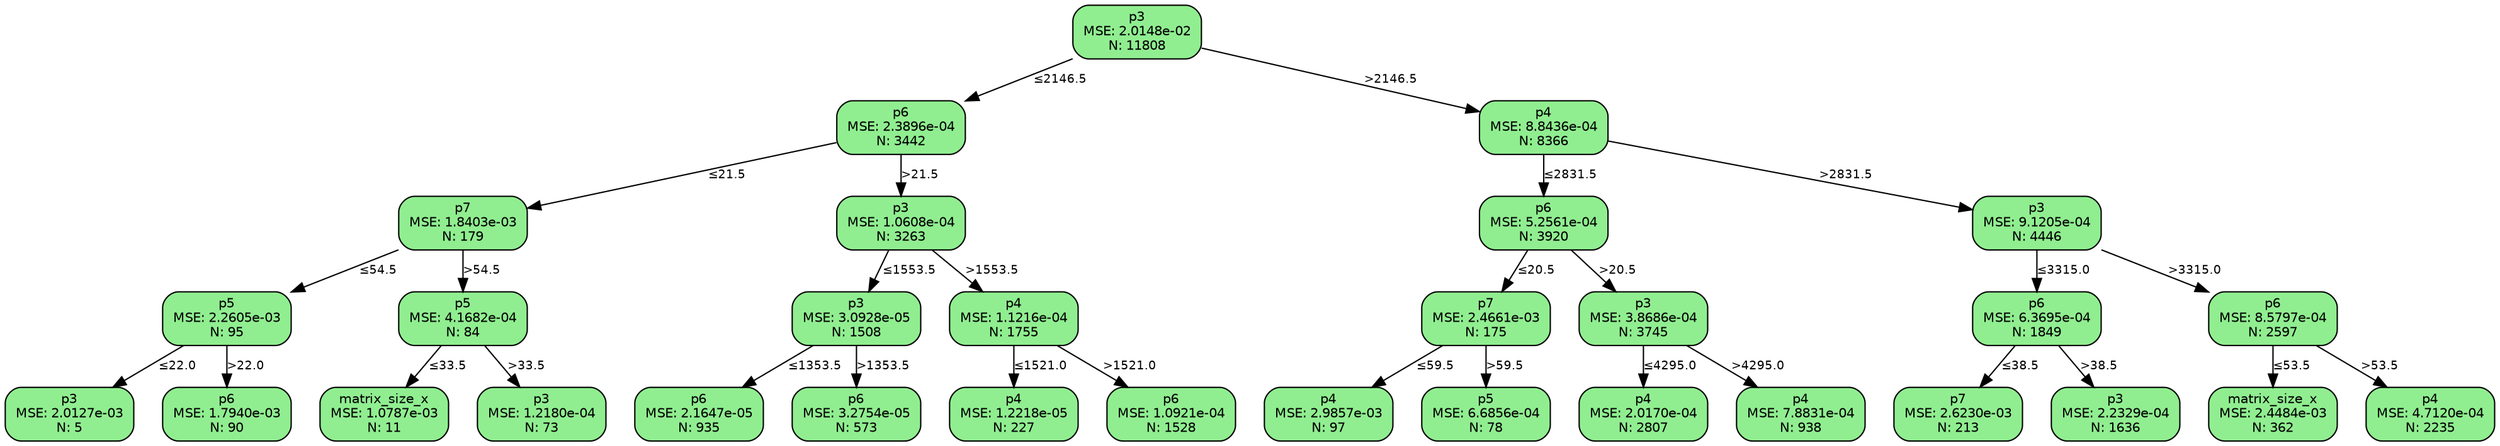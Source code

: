 digraph DecisionTree {
    rankdir=TB;
    node [shape=box, style="rounded,filled", color=black, fontname=helvetica, fontsize=10];
    edge [fontname=helvetica, fontsize=9];
    graph [ranksep=0.3, nodesep=0.3];
    node0 [label="p3\nMSE: 2.0148e-02\nN: 11808", fillcolor=lightgreen];
    node1 [label="p6\nMSE: 2.3896e-04\nN: 3442", fillcolor=lightgreen];
    node2 [label="p7\nMSE: 1.8403e-03\nN: 179", fillcolor=lightgreen];
    node3 [label="p5\nMSE: 2.2605e-03\nN: 95", fillcolor=lightgreen];
    node4 [label="p3\nMSE: 2.0127e-03\nN: 5", fillcolor=lightgreen];
    node3 -> node4 [label="≤22.0"];
    node5 [label="p6\nMSE: 1.7940e-03\nN: 90", fillcolor=lightgreen];
    node3 -> node5 [label=">22.0"];
    node2 -> node3 [label="≤54.5"];
    node6 [label="p5\nMSE: 4.1682e-04\nN: 84", fillcolor=lightgreen];
    node7 [label="matrix_size_x\nMSE: 1.0787e-03\nN: 11", fillcolor=lightgreen];
    node6 -> node7 [label="≤33.5"];
    node8 [label="p3\nMSE: 1.2180e-04\nN: 73", fillcolor=lightgreen];
    node6 -> node8 [label=">33.5"];
    node2 -> node6 [label=">54.5"];
    node1 -> node2 [label="≤21.5"];
    node9 [label="p3\nMSE: 1.0608e-04\nN: 3263", fillcolor=lightgreen];
    node10 [label="p3\nMSE: 3.0928e-05\nN: 1508", fillcolor=lightgreen];
    node11 [label="p6\nMSE: 2.1647e-05\nN: 935", fillcolor=lightgreen];
    node10 -> node11 [label="≤1353.5"];
    node12 [label="p6\nMSE: 3.2754e-05\nN: 573", fillcolor=lightgreen];
    node10 -> node12 [label=">1353.5"];
    node9 -> node10 [label="≤1553.5"];
    node13 [label="p4\nMSE: 1.1216e-04\nN: 1755", fillcolor=lightgreen];
    node14 [label="p4\nMSE: 1.2218e-05\nN: 227", fillcolor=lightgreen];
    node13 -> node14 [label="≤1521.0"];
    node15 [label="p6\nMSE: 1.0921e-04\nN: 1528", fillcolor=lightgreen];
    node13 -> node15 [label=">1521.0"];
    node9 -> node13 [label=">1553.5"];
    node1 -> node9 [label=">21.5"];
    node0 -> node1 [label="≤2146.5"];
    node16 [label="p4\nMSE: 8.8436e-04\nN: 8366", fillcolor=lightgreen];
    node17 [label="p6\nMSE: 5.2561e-04\nN: 3920", fillcolor=lightgreen];
    node18 [label="p7\nMSE: 2.4661e-03\nN: 175", fillcolor=lightgreen];
    node19 [label="p4\nMSE: 2.9857e-03\nN: 97", fillcolor=lightgreen];
    node18 -> node19 [label="≤59.5"];
    node20 [label="p5\nMSE: 6.6856e-04\nN: 78", fillcolor=lightgreen];
    node18 -> node20 [label=">59.5"];
    node17 -> node18 [label="≤20.5"];
    node21 [label="p3\nMSE: 3.8686e-04\nN: 3745", fillcolor=lightgreen];
    node22 [label="p4\nMSE: 2.0170e-04\nN: 2807", fillcolor=lightgreen];
    node21 -> node22 [label="≤4295.0"];
    node23 [label="p4\nMSE: 7.8831e-04\nN: 938", fillcolor=lightgreen];
    node21 -> node23 [label=">4295.0"];
    node17 -> node21 [label=">20.5"];
    node16 -> node17 [label="≤2831.5"];
    node24 [label="p3\nMSE: 9.1205e-04\nN: 4446", fillcolor=lightgreen];
    node25 [label="p6\nMSE: 6.3695e-04\nN: 1849", fillcolor=lightgreen];
    node26 [label="p7\nMSE: 2.6230e-03\nN: 213", fillcolor=lightgreen];
    node25 -> node26 [label="≤38.5"];
    node27 [label="p3\nMSE: 2.2329e-04\nN: 1636", fillcolor=lightgreen];
    node25 -> node27 [label=">38.5"];
    node24 -> node25 [label="≤3315.0"];
    node28 [label="p6\nMSE: 8.5797e-04\nN: 2597", fillcolor=lightgreen];
    node29 [label="matrix_size_x\nMSE: 2.4484e-03\nN: 362", fillcolor=lightgreen];
    node28 -> node29 [label="≤53.5"];
    node30 [label="p4\nMSE: 4.7120e-04\nN: 2235", fillcolor=lightgreen];
    node28 -> node30 [label=">53.5"];
    node24 -> node28 [label=">3315.0"];
    node16 -> node24 [label=">2831.5"];
    node0 -> node16 [label=">2146.5"];
}
